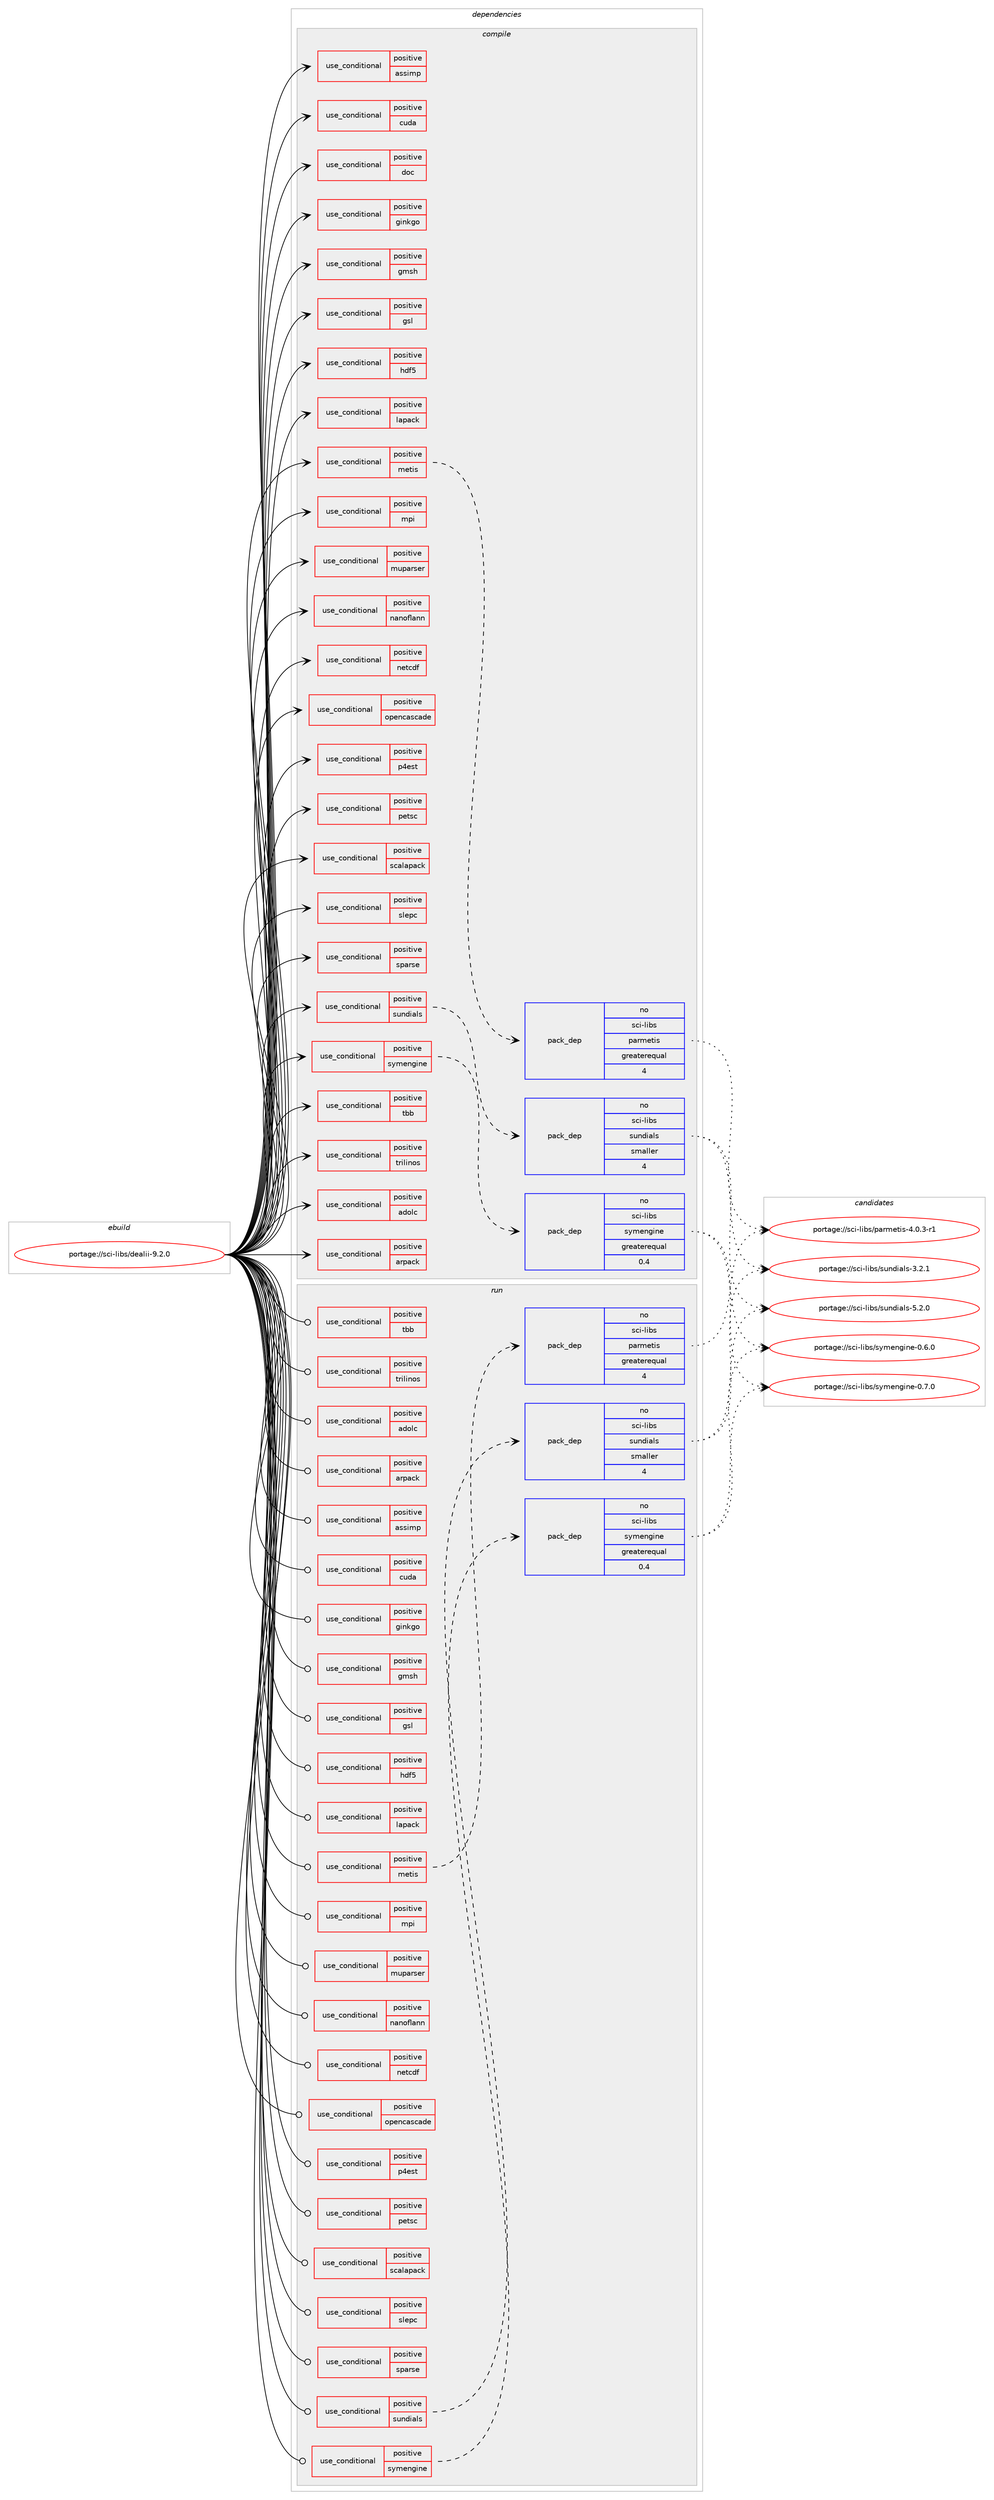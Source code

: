digraph prolog {

# *************
# Graph options
# *************

newrank=true;
concentrate=true;
compound=true;
graph [rankdir=LR,fontname=Helvetica,fontsize=10,ranksep=1.5];#, ranksep=2.5, nodesep=0.2];
edge  [arrowhead=vee];
node  [fontname=Helvetica,fontsize=10];

# **********
# The ebuild
# **********

subgraph cluster_leftcol {
color=gray;
rank=same;
label=<<i>ebuild</i>>;
id [label="portage://sci-libs/dealii-9.2.0", color=red, width=4, href="../sci-libs/dealii-9.2.0.svg"];
}

# ****************
# The dependencies
# ****************

subgraph cluster_midcol {
color=gray;
label=<<i>dependencies</i>>;
subgraph cluster_compile {
fillcolor="#eeeeee";
style=filled;
label=<<i>compile</i>>;
subgraph cond560 {
dependency900 [label=<<TABLE BORDER="0" CELLBORDER="1" CELLSPACING="0" CELLPADDING="4"><TR><TD ROWSPAN="3" CELLPADDING="10">use_conditional</TD></TR><TR><TD>positive</TD></TR><TR><TD>adolc</TD></TR></TABLE>>, shape=none, color=red];
# *** BEGIN UNKNOWN DEPENDENCY TYPE (TODO) ***
# dependency900 -> package_dependency(portage://sci-libs/dealii-9.2.0,install,no,sci-libs,adolc,none,[,,],[],[])
# *** END UNKNOWN DEPENDENCY TYPE (TODO) ***

}
id:e -> dependency900:w [weight=20,style="solid",arrowhead="vee"];
subgraph cond561 {
dependency901 [label=<<TABLE BORDER="0" CELLBORDER="1" CELLSPACING="0" CELLPADDING="4"><TR><TD ROWSPAN="3" CELLPADDING="10">use_conditional</TD></TR><TR><TD>positive</TD></TR><TR><TD>arpack</TD></TR></TABLE>>, shape=none, color=red];
# *** BEGIN UNKNOWN DEPENDENCY TYPE (TODO) ***
# dependency901 -> package_dependency(portage://sci-libs/dealii-9.2.0,install,no,sci-libs,arpack,none,[,,],[],[use(equal(mpi),none)])
# *** END UNKNOWN DEPENDENCY TYPE (TODO) ***

}
id:e -> dependency901:w [weight=20,style="solid",arrowhead="vee"];
subgraph cond562 {
dependency902 [label=<<TABLE BORDER="0" CELLBORDER="1" CELLSPACING="0" CELLPADDING="4"><TR><TD ROWSPAN="3" CELLPADDING="10">use_conditional</TD></TR><TR><TD>positive</TD></TR><TR><TD>assimp</TD></TR></TABLE>>, shape=none, color=red];
# *** BEGIN UNKNOWN DEPENDENCY TYPE (TODO) ***
# dependency902 -> package_dependency(portage://sci-libs/dealii-9.2.0,install,no,media-libs,assimp,none,[,,],[],[])
# *** END UNKNOWN DEPENDENCY TYPE (TODO) ***

}
id:e -> dependency902:w [weight=20,style="solid",arrowhead="vee"];
subgraph cond563 {
dependency903 [label=<<TABLE BORDER="0" CELLBORDER="1" CELLSPACING="0" CELLPADDING="4"><TR><TD ROWSPAN="3" CELLPADDING="10">use_conditional</TD></TR><TR><TD>positive</TD></TR><TR><TD>cuda</TD></TR></TABLE>>, shape=none, color=red];
# *** BEGIN UNKNOWN DEPENDENCY TYPE (TODO) ***
# dependency903 -> package_dependency(portage://sci-libs/dealii-9.2.0,install,no,dev-util,nvidia-cuda-sdk,none,[,,],[],[])
# *** END UNKNOWN DEPENDENCY TYPE (TODO) ***

}
id:e -> dependency903:w [weight=20,style="solid",arrowhead="vee"];
subgraph cond564 {
dependency904 [label=<<TABLE BORDER="0" CELLBORDER="1" CELLSPACING="0" CELLPADDING="4"><TR><TD ROWSPAN="3" CELLPADDING="10">use_conditional</TD></TR><TR><TD>positive</TD></TR><TR><TD>doc</TD></TR></TABLE>>, shape=none, color=red];
# *** BEGIN UNKNOWN DEPENDENCY TYPE (TODO) ***
# dependency904 -> package_dependency(portage://sci-libs/dealii-9.2.0,install,no,app-doc,doxygen,none,[,,],[],[use(enable(dot),none)])
# *** END UNKNOWN DEPENDENCY TYPE (TODO) ***

# *** BEGIN UNKNOWN DEPENDENCY TYPE (TODO) ***
# dependency904 -> package_dependency(portage://sci-libs/dealii-9.2.0,install,no,dev-lang,perl,none,[,,],[],[])
# *** END UNKNOWN DEPENDENCY TYPE (TODO) ***

}
id:e -> dependency904:w [weight=20,style="solid",arrowhead="vee"];
subgraph cond565 {
dependency905 [label=<<TABLE BORDER="0" CELLBORDER="1" CELLSPACING="0" CELLPADDING="4"><TR><TD ROWSPAN="3" CELLPADDING="10">use_conditional</TD></TR><TR><TD>positive</TD></TR><TR><TD>ginkgo</TD></TR></TABLE>>, shape=none, color=red];
# *** BEGIN UNKNOWN DEPENDENCY TYPE (TODO) ***
# dependency905 -> package_dependency(portage://sci-libs/dealii-9.2.0,install,no,sci-libs,ginkgo,none,[,,],[],[])
# *** END UNKNOWN DEPENDENCY TYPE (TODO) ***

}
id:e -> dependency905:w [weight=20,style="solid",arrowhead="vee"];
subgraph cond566 {
dependency906 [label=<<TABLE BORDER="0" CELLBORDER="1" CELLSPACING="0" CELLPADDING="4"><TR><TD ROWSPAN="3" CELLPADDING="10">use_conditional</TD></TR><TR><TD>positive</TD></TR><TR><TD>gmsh</TD></TR></TABLE>>, shape=none, color=red];
# *** BEGIN UNKNOWN DEPENDENCY TYPE (TODO) ***
# dependency906 -> package_dependency(portage://sci-libs/dealii-9.2.0,install,no,sci-libs,gmsh,none,[,,],[],[])
# *** END UNKNOWN DEPENDENCY TYPE (TODO) ***

}
id:e -> dependency906:w [weight=20,style="solid",arrowhead="vee"];
subgraph cond567 {
dependency907 [label=<<TABLE BORDER="0" CELLBORDER="1" CELLSPACING="0" CELLPADDING="4"><TR><TD ROWSPAN="3" CELLPADDING="10">use_conditional</TD></TR><TR><TD>positive</TD></TR><TR><TD>gsl</TD></TR></TABLE>>, shape=none, color=red];
# *** BEGIN UNKNOWN DEPENDENCY TYPE (TODO) ***
# dependency907 -> package_dependency(portage://sci-libs/dealii-9.2.0,install,no,sci-libs,gsl,none,[,,],[],[])
# *** END UNKNOWN DEPENDENCY TYPE (TODO) ***

}
id:e -> dependency907:w [weight=20,style="solid",arrowhead="vee"];
subgraph cond568 {
dependency908 [label=<<TABLE BORDER="0" CELLBORDER="1" CELLSPACING="0" CELLPADDING="4"><TR><TD ROWSPAN="3" CELLPADDING="10">use_conditional</TD></TR><TR><TD>positive</TD></TR><TR><TD>hdf5</TD></TR></TABLE>>, shape=none, color=red];
# *** BEGIN UNKNOWN DEPENDENCY TYPE (TODO) ***
# dependency908 -> package_dependency(portage://sci-libs/dealii-9.2.0,install,no,sci-libs,hdf5,none,[,,],[],[use(equal(mpi),none)])
# *** END UNKNOWN DEPENDENCY TYPE (TODO) ***

}
id:e -> dependency908:w [weight=20,style="solid",arrowhead="vee"];
subgraph cond569 {
dependency909 [label=<<TABLE BORDER="0" CELLBORDER="1" CELLSPACING="0" CELLPADDING="4"><TR><TD ROWSPAN="3" CELLPADDING="10">use_conditional</TD></TR><TR><TD>positive</TD></TR><TR><TD>lapack</TD></TR></TABLE>>, shape=none, color=red];
# *** BEGIN UNKNOWN DEPENDENCY TYPE (TODO) ***
# dependency909 -> package_dependency(portage://sci-libs/dealii-9.2.0,install,no,virtual,lapack,none,[,,],[],[])
# *** END UNKNOWN DEPENDENCY TYPE (TODO) ***

}
id:e -> dependency909:w [weight=20,style="solid",arrowhead="vee"];
subgraph cond570 {
dependency910 [label=<<TABLE BORDER="0" CELLBORDER="1" CELLSPACING="0" CELLPADDING="4"><TR><TD ROWSPAN="3" CELLPADDING="10">use_conditional</TD></TR><TR><TD>positive</TD></TR><TR><TD>metis</TD></TR></TABLE>>, shape=none, color=red];
subgraph pack327 {
dependency911 [label=<<TABLE BORDER="0" CELLBORDER="1" CELLSPACING="0" CELLPADDING="4" WIDTH="220"><TR><TD ROWSPAN="6" CELLPADDING="30">pack_dep</TD></TR><TR><TD WIDTH="110">no</TD></TR><TR><TD>sci-libs</TD></TR><TR><TD>parmetis</TD></TR><TR><TD>greaterequal</TD></TR><TR><TD>4</TD></TR></TABLE>>, shape=none, color=blue];
}
dependency910:e -> dependency911:w [weight=20,style="dashed",arrowhead="vee"];
}
id:e -> dependency910:w [weight=20,style="solid",arrowhead="vee"];
subgraph cond571 {
dependency912 [label=<<TABLE BORDER="0" CELLBORDER="1" CELLSPACING="0" CELLPADDING="4"><TR><TD ROWSPAN="3" CELLPADDING="10">use_conditional</TD></TR><TR><TD>positive</TD></TR><TR><TD>mpi</TD></TR></TABLE>>, shape=none, color=red];
# *** BEGIN UNKNOWN DEPENDENCY TYPE (TODO) ***
# dependency912 -> package_dependency(portage://sci-libs/dealii-9.2.0,install,no,virtual,mpi,none,[,,],[],[])
# *** END UNKNOWN DEPENDENCY TYPE (TODO) ***

}
id:e -> dependency912:w [weight=20,style="solid",arrowhead="vee"];
subgraph cond572 {
dependency913 [label=<<TABLE BORDER="0" CELLBORDER="1" CELLSPACING="0" CELLPADDING="4"><TR><TD ROWSPAN="3" CELLPADDING="10">use_conditional</TD></TR><TR><TD>positive</TD></TR><TR><TD>muparser</TD></TR></TABLE>>, shape=none, color=red];
# *** BEGIN UNKNOWN DEPENDENCY TYPE (TODO) ***
# dependency913 -> package_dependency(portage://sci-libs/dealii-9.2.0,install,no,dev-cpp,muParser,none,[,,],[],[])
# *** END UNKNOWN DEPENDENCY TYPE (TODO) ***

}
id:e -> dependency913:w [weight=20,style="solid",arrowhead="vee"];
subgraph cond573 {
dependency914 [label=<<TABLE BORDER="0" CELLBORDER="1" CELLSPACING="0" CELLPADDING="4"><TR><TD ROWSPAN="3" CELLPADDING="10">use_conditional</TD></TR><TR><TD>positive</TD></TR><TR><TD>nanoflann</TD></TR></TABLE>>, shape=none, color=red];
# *** BEGIN UNKNOWN DEPENDENCY TYPE (TODO) ***
# dependency914 -> package_dependency(portage://sci-libs/dealii-9.2.0,install,no,sci-libs,nanoflann,none,[,,],[],[])
# *** END UNKNOWN DEPENDENCY TYPE (TODO) ***

}
id:e -> dependency914:w [weight=20,style="solid",arrowhead="vee"];
subgraph cond574 {
dependency915 [label=<<TABLE BORDER="0" CELLBORDER="1" CELLSPACING="0" CELLPADDING="4"><TR><TD ROWSPAN="3" CELLPADDING="10">use_conditional</TD></TR><TR><TD>positive</TD></TR><TR><TD>netcdf</TD></TR></TABLE>>, shape=none, color=red];
# *** BEGIN UNKNOWN DEPENDENCY TYPE (TODO) ***
# dependency915 -> package_dependency(portage://sci-libs/dealii-9.2.0,install,no,sci-libs,netcdf-cxx,none,[,,],[slot(0)],[])
# *** END UNKNOWN DEPENDENCY TYPE (TODO) ***

}
id:e -> dependency915:w [weight=20,style="solid",arrowhead="vee"];
subgraph cond575 {
dependency916 [label=<<TABLE BORDER="0" CELLBORDER="1" CELLSPACING="0" CELLPADDING="4"><TR><TD ROWSPAN="3" CELLPADDING="10">use_conditional</TD></TR><TR><TD>positive</TD></TR><TR><TD>opencascade</TD></TR></TABLE>>, shape=none, color=red];
# *** BEGIN UNKNOWN DEPENDENCY TYPE (TODO) ***
# dependency916 -> package_dependency(portage://sci-libs/dealii-9.2.0,install,no,sci-libs,opencascade,none,[,,],any_different_slot,[])
# *** END UNKNOWN DEPENDENCY TYPE (TODO) ***

}
id:e -> dependency916:w [weight=20,style="solid",arrowhead="vee"];
subgraph cond576 {
dependency917 [label=<<TABLE BORDER="0" CELLBORDER="1" CELLSPACING="0" CELLPADDING="4"><TR><TD ROWSPAN="3" CELLPADDING="10">use_conditional</TD></TR><TR><TD>positive</TD></TR><TR><TD>p4est</TD></TR></TABLE>>, shape=none, color=red];
# *** BEGIN UNKNOWN DEPENDENCY TYPE (TODO) ***
# dependency917 -> package_dependency(portage://sci-libs/dealii-9.2.0,install,no,sci-libs,p4est,none,[,,],[],[use(enable(mpi),none)])
# *** END UNKNOWN DEPENDENCY TYPE (TODO) ***

}
id:e -> dependency917:w [weight=20,style="solid",arrowhead="vee"];
subgraph cond577 {
dependency918 [label=<<TABLE BORDER="0" CELLBORDER="1" CELLSPACING="0" CELLPADDING="4"><TR><TD ROWSPAN="3" CELLPADDING="10">use_conditional</TD></TR><TR><TD>positive</TD></TR><TR><TD>petsc</TD></TR></TABLE>>, shape=none, color=red];
# *** BEGIN UNKNOWN DEPENDENCY TYPE (TODO) ***
# dependency918 -> package_dependency(portage://sci-libs/dealii-9.2.0,install,no,sci-mathematics,petsc,none,[,,],[],[use(equal(mpi),none)])
# *** END UNKNOWN DEPENDENCY TYPE (TODO) ***

}
id:e -> dependency918:w [weight=20,style="solid",arrowhead="vee"];
subgraph cond578 {
dependency919 [label=<<TABLE BORDER="0" CELLBORDER="1" CELLSPACING="0" CELLPADDING="4"><TR><TD ROWSPAN="3" CELLPADDING="10">use_conditional</TD></TR><TR><TD>positive</TD></TR><TR><TD>scalapack</TD></TR></TABLE>>, shape=none, color=red];
# *** BEGIN UNKNOWN DEPENDENCY TYPE (TODO) ***
# dependency919 -> package_dependency(portage://sci-libs/dealii-9.2.0,install,no,sci-libs,scalapack,none,[,,],[],[])
# *** END UNKNOWN DEPENDENCY TYPE (TODO) ***

}
id:e -> dependency919:w [weight=20,style="solid",arrowhead="vee"];
subgraph cond579 {
dependency920 [label=<<TABLE BORDER="0" CELLBORDER="1" CELLSPACING="0" CELLPADDING="4"><TR><TD ROWSPAN="3" CELLPADDING="10">use_conditional</TD></TR><TR><TD>positive</TD></TR><TR><TD>slepc</TD></TR></TABLE>>, shape=none, color=red];
# *** BEGIN UNKNOWN DEPENDENCY TYPE (TODO) ***
# dependency920 -> package_dependency(portage://sci-libs/dealii-9.2.0,install,no,sci-mathematics,slepc,none,[,,],[],[use(equal(mpi),none)])
# *** END UNKNOWN DEPENDENCY TYPE (TODO) ***

}
id:e -> dependency920:w [weight=20,style="solid",arrowhead="vee"];
subgraph cond580 {
dependency921 [label=<<TABLE BORDER="0" CELLBORDER="1" CELLSPACING="0" CELLPADDING="4"><TR><TD ROWSPAN="3" CELLPADDING="10">use_conditional</TD></TR><TR><TD>positive</TD></TR><TR><TD>sparse</TD></TR></TABLE>>, shape=none, color=red];
# *** BEGIN UNKNOWN DEPENDENCY TYPE (TODO) ***
# dependency921 -> package_dependency(portage://sci-libs/dealii-9.2.0,install,no,sci-libs,umfpack,none,[,,],[],[])
# *** END UNKNOWN DEPENDENCY TYPE (TODO) ***

}
id:e -> dependency921:w [weight=20,style="solid",arrowhead="vee"];
subgraph cond581 {
dependency922 [label=<<TABLE BORDER="0" CELLBORDER="1" CELLSPACING="0" CELLPADDING="4"><TR><TD ROWSPAN="3" CELLPADDING="10">use_conditional</TD></TR><TR><TD>positive</TD></TR><TR><TD>sundials</TD></TR></TABLE>>, shape=none, color=red];
subgraph pack328 {
dependency923 [label=<<TABLE BORDER="0" CELLBORDER="1" CELLSPACING="0" CELLPADDING="4" WIDTH="220"><TR><TD ROWSPAN="6" CELLPADDING="30">pack_dep</TD></TR><TR><TD WIDTH="110">no</TD></TR><TR><TD>sci-libs</TD></TR><TR><TD>sundials</TD></TR><TR><TD>smaller</TD></TR><TR><TD>4</TD></TR></TABLE>>, shape=none, color=blue];
}
dependency922:e -> dependency923:w [weight=20,style="dashed",arrowhead="vee"];
}
id:e -> dependency922:w [weight=20,style="solid",arrowhead="vee"];
subgraph cond582 {
dependency924 [label=<<TABLE BORDER="0" CELLBORDER="1" CELLSPACING="0" CELLPADDING="4"><TR><TD ROWSPAN="3" CELLPADDING="10">use_conditional</TD></TR><TR><TD>positive</TD></TR><TR><TD>symengine</TD></TR></TABLE>>, shape=none, color=red];
subgraph pack329 {
dependency925 [label=<<TABLE BORDER="0" CELLBORDER="1" CELLSPACING="0" CELLPADDING="4" WIDTH="220"><TR><TD ROWSPAN="6" CELLPADDING="30">pack_dep</TD></TR><TR><TD WIDTH="110">no</TD></TR><TR><TD>sci-libs</TD></TR><TR><TD>symengine</TD></TR><TR><TD>greaterequal</TD></TR><TR><TD>0.4</TD></TR></TABLE>>, shape=none, color=blue];
}
dependency924:e -> dependency925:w [weight=20,style="dashed",arrowhead="vee"];
}
id:e -> dependency924:w [weight=20,style="solid",arrowhead="vee"];
subgraph cond583 {
dependency926 [label=<<TABLE BORDER="0" CELLBORDER="1" CELLSPACING="0" CELLPADDING="4"><TR><TD ROWSPAN="3" CELLPADDING="10">use_conditional</TD></TR><TR><TD>positive</TD></TR><TR><TD>tbb</TD></TR></TABLE>>, shape=none, color=red];
# *** BEGIN UNKNOWN DEPENDENCY TYPE (TODO) ***
# dependency926 -> package_dependency(portage://sci-libs/dealii-9.2.0,install,no,dev-cpp,tbb,none,[,,],[],[])
# *** END UNKNOWN DEPENDENCY TYPE (TODO) ***

}
id:e -> dependency926:w [weight=20,style="solid",arrowhead="vee"];
subgraph cond584 {
dependency927 [label=<<TABLE BORDER="0" CELLBORDER="1" CELLSPACING="0" CELLPADDING="4"><TR><TD ROWSPAN="3" CELLPADDING="10">use_conditional</TD></TR><TR><TD>positive</TD></TR><TR><TD>trilinos</TD></TR></TABLE>>, shape=none, color=red];
# *** BEGIN UNKNOWN DEPENDENCY TYPE (TODO) ***
# dependency927 -> package_dependency(portage://sci-libs/dealii-9.2.0,install,no,sci-libs,trilinos,none,[,,],[],[])
# *** END UNKNOWN DEPENDENCY TYPE (TODO) ***

}
id:e -> dependency927:w [weight=20,style="solid",arrowhead="vee"];
# *** BEGIN UNKNOWN DEPENDENCY TYPE (TODO) ***
# id -> package_dependency(portage://sci-libs/dealii-9.2.0,install,no,app-arch,bzip2,none,[,,],[],[])
# *** END UNKNOWN DEPENDENCY TYPE (TODO) ***

# *** BEGIN UNKNOWN DEPENDENCY TYPE (TODO) ***
# id -> package_dependency(portage://sci-libs/dealii-9.2.0,install,no,dev-libs,boost,none,[,,],[],[])
# *** END UNKNOWN DEPENDENCY TYPE (TODO) ***

# *** BEGIN UNKNOWN DEPENDENCY TYPE (TODO) ***
# id -> package_dependency(portage://sci-libs/dealii-9.2.0,install,no,sys-libs,zlib,none,[,,],[],[])
# *** END UNKNOWN DEPENDENCY TYPE (TODO) ***

# *** BEGIN UNKNOWN DEPENDENCY TYPE (TODO) ***
# id -> package_dependency(portage://sci-libs/dealii-9.2.0,install,no,virtual,pkgconfig,none,[,,],[],[])
# *** END UNKNOWN DEPENDENCY TYPE (TODO) ***

}
subgraph cluster_compileandrun {
fillcolor="#eeeeee";
style=filled;
label=<<i>compile and run</i>>;
}
subgraph cluster_run {
fillcolor="#eeeeee";
style=filled;
label=<<i>run</i>>;
subgraph cond585 {
dependency928 [label=<<TABLE BORDER="0" CELLBORDER="1" CELLSPACING="0" CELLPADDING="4"><TR><TD ROWSPAN="3" CELLPADDING="10">use_conditional</TD></TR><TR><TD>positive</TD></TR><TR><TD>adolc</TD></TR></TABLE>>, shape=none, color=red];
# *** BEGIN UNKNOWN DEPENDENCY TYPE (TODO) ***
# dependency928 -> package_dependency(portage://sci-libs/dealii-9.2.0,run,no,sci-libs,adolc,none,[,,],[],[])
# *** END UNKNOWN DEPENDENCY TYPE (TODO) ***

}
id:e -> dependency928:w [weight=20,style="solid",arrowhead="odot"];
subgraph cond586 {
dependency929 [label=<<TABLE BORDER="0" CELLBORDER="1" CELLSPACING="0" CELLPADDING="4"><TR><TD ROWSPAN="3" CELLPADDING="10">use_conditional</TD></TR><TR><TD>positive</TD></TR><TR><TD>arpack</TD></TR></TABLE>>, shape=none, color=red];
# *** BEGIN UNKNOWN DEPENDENCY TYPE (TODO) ***
# dependency929 -> package_dependency(portage://sci-libs/dealii-9.2.0,run,no,sci-libs,arpack,none,[,,],[],[use(equal(mpi),none)])
# *** END UNKNOWN DEPENDENCY TYPE (TODO) ***

}
id:e -> dependency929:w [weight=20,style="solid",arrowhead="odot"];
subgraph cond587 {
dependency930 [label=<<TABLE BORDER="0" CELLBORDER="1" CELLSPACING="0" CELLPADDING="4"><TR><TD ROWSPAN="3" CELLPADDING="10">use_conditional</TD></TR><TR><TD>positive</TD></TR><TR><TD>assimp</TD></TR></TABLE>>, shape=none, color=red];
# *** BEGIN UNKNOWN DEPENDENCY TYPE (TODO) ***
# dependency930 -> package_dependency(portage://sci-libs/dealii-9.2.0,run,no,media-libs,assimp,none,[,,],[],[])
# *** END UNKNOWN DEPENDENCY TYPE (TODO) ***

}
id:e -> dependency930:w [weight=20,style="solid",arrowhead="odot"];
subgraph cond588 {
dependency931 [label=<<TABLE BORDER="0" CELLBORDER="1" CELLSPACING="0" CELLPADDING="4"><TR><TD ROWSPAN="3" CELLPADDING="10">use_conditional</TD></TR><TR><TD>positive</TD></TR><TR><TD>cuda</TD></TR></TABLE>>, shape=none, color=red];
# *** BEGIN UNKNOWN DEPENDENCY TYPE (TODO) ***
# dependency931 -> package_dependency(portage://sci-libs/dealii-9.2.0,run,no,dev-util,nvidia-cuda-sdk,none,[,,],[],[])
# *** END UNKNOWN DEPENDENCY TYPE (TODO) ***

}
id:e -> dependency931:w [weight=20,style="solid",arrowhead="odot"];
subgraph cond589 {
dependency932 [label=<<TABLE BORDER="0" CELLBORDER="1" CELLSPACING="0" CELLPADDING="4"><TR><TD ROWSPAN="3" CELLPADDING="10">use_conditional</TD></TR><TR><TD>positive</TD></TR><TR><TD>ginkgo</TD></TR></TABLE>>, shape=none, color=red];
# *** BEGIN UNKNOWN DEPENDENCY TYPE (TODO) ***
# dependency932 -> package_dependency(portage://sci-libs/dealii-9.2.0,run,no,sci-libs,ginkgo,none,[,,],[],[])
# *** END UNKNOWN DEPENDENCY TYPE (TODO) ***

}
id:e -> dependency932:w [weight=20,style="solid",arrowhead="odot"];
subgraph cond590 {
dependency933 [label=<<TABLE BORDER="0" CELLBORDER="1" CELLSPACING="0" CELLPADDING="4"><TR><TD ROWSPAN="3" CELLPADDING="10">use_conditional</TD></TR><TR><TD>positive</TD></TR><TR><TD>gmsh</TD></TR></TABLE>>, shape=none, color=red];
# *** BEGIN UNKNOWN DEPENDENCY TYPE (TODO) ***
# dependency933 -> package_dependency(portage://sci-libs/dealii-9.2.0,run,no,sci-libs,gmsh,none,[,,],[],[])
# *** END UNKNOWN DEPENDENCY TYPE (TODO) ***

}
id:e -> dependency933:w [weight=20,style="solid",arrowhead="odot"];
subgraph cond591 {
dependency934 [label=<<TABLE BORDER="0" CELLBORDER="1" CELLSPACING="0" CELLPADDING="4"><TR><TD ROWSPAN="3" CELLPADDING="10">use_conditional</TD></TR><TR><TD>positive</TD></TR><TR><TD>gsl</TD></TR></TABLE>>, shape=none, color=red];
# *** BEGIN UNKNOWN DEPENDENCY TYPE (TODO) ***
# dependency934 -> package_dependency(portage://sci-libs/dealii-9.2.0,run,no,sci-libs,gsl,none,[,,],[],[])
# *** END UNKNOWN DEPENDENCY TYPE (TODO) ***

}
id:e -> dependency934:w [weight=20,style="solid",arrowhead="odot"];
subgraph cond592 {
dependency935 [label=<<TABLE BORDER="0" CELLBORDER="1" CELLSPACING="0" CELLPADDING="4"><TR><TD ROWSPAN="3" CELLPADDING="10">use_conditional</TD></TR><TR><TD>positive</TD></TR><TR><TD>hdf5</TD></TR></TABLE>>, shape=none, color=red];
# *** BEGIN UNKNOWN DEPENDENCY TYPE (TODO) ***
# dependency935 -> package_dependency(portage://sci-libs/dealii-9.2.0,run,no,sci-libs,hdf5,none,[,,],[],[use(equal(mpi),none)])
# *** END UNKNOWN DEPENDENCY TYPE (TODO) ***

}
id:e -> dependency935:w [weight=20,style="solid",arrowhead="odot"];
subgraph cond593 {
dependency936 [label=<<TABLE BORDER="0" CELLBORDER="1" CELLSPACING="0" CELLPADDING="4"><TR><TD ROWSPAN="3" CELLPADDING="10">use_conditional</TD></TR><TR><TD>positive</TD></TR><TR><TD>lapack</TD></TR></TABLE>>, shape=none, color=red];
# *** BEGIN UNKNOWN DEPENDENCY TYPE (TODO) ***
# dependency936 -> package_dependency(portage://sci-libs/dealii-9.2.0,run,no,virtual,lapack,none,[,,],[],[])
# *** END UNKNOWN DEPENDENCY TYPE (TODO) ***

}
id:e -> dependency936:w [weight=20,style="solid",arrowhead="odot"];
subgraph cond594 {
dependency937 [label=<<TABLE BORDER="0" CELLBORDER="1" CELLSPACING="0" CELLPADDING="4"><TR><TD ROWSPAN="3" CELLPADDING="10">use_conditional</TD></TR><TR><TD>positive</TD></TR><TR><TD>metis</TD></TR></TABLE>>, shape=none, color=red];
subgraph pack330 {
dependency938 [label=<<TABLE BORDER="0" CELLBORDER="1" CELLSPACING="0" CELLPADDING="4" WIDTH="220"><TR><TD ROWSPAN="6" CELLPADDING="30">pack_dep</TD></TR><TR><TD WIDTH="110">no</TD></TR><TR><TD>sci-libs</TD></TR><TR><TD>parmetis</TD></TR><TR><TD>greaterequal</TD></TR><TR><TD>4</TD></TR></TABLE>>, shape=none, color=blue];
}
dependency937:e -> dependency938:w [weight=20,style="dashed",arrowhead="vee"];
}
id:e -> dependency937:w [weight=20,style="solid",arrowhead="odot"];
subgraph cond595 {
dependency939 [label=<<TABLE BORDER="0" CELLBORDER="1" CELLSPACING="0" CELLPADDING="4"><TR><TD ROWSPAN="3" CELLPADDING="10">use_conditional</TD></TR><TR><TD>positive</TD></TR><TR><TD>mpi</TD></TR></TABLE>>, shape=none, color=red];
# *** BEGIN UNKNOWN DEPENDENCY TYPE (TODO) ***
# dependency939 -> package_dependency(portage://sci-libs/dealii-9.2.0,run,no,virtual,mpi,none,[,,],[],[])
# *** END UNKNOWN DEPENDENCY TYPE (TODO) ***

}
id:e -> dependency939:w [weight=20,style="solid",arrowhead="odot"];
subgraph cond596 {
dependency940 [label=<<TABLE BORDER="0" CELLBORDER="1" CELLSPACING="0" CELLPADDING="4"><TR><TD ROWSPAN="3" CELLPADDING="10">use_conditional</TD></TR><TR><TD>positive</TD></TR><TR><TD>muparser</TD></TR></TABLE>>, shape=none, color=red];
# *** BEGIN UNKNOWN DEPENDENCY TYPE (TODO) ***
# dependency940 -> package_dependency(portage://sci-libs/dealii-9.2.0,run,no,dev-cpp,muParser,none,[,,],[],[])
# *** END UNKNOWN DEPENDENCY TYPE (TODO) ***

}
id:e -> dependency940:w [weight=20,style="solid",arrowhead="odot"];
subgraph cond597 {
dependency941 [label=<<TABLE BORDER="0" CELLBORDER="1" CELLSPACING="0" CELLPADDING="4"><TR><TD ROWSPAN="3" CELLPADDING="10">use_conditional</TD></TR><TR><TD>positive</TD></TR><TR><TD>nanoflann</TD></TR></TABLE>>, shape=none, color=red];
# *** BEGIN UNKNOWN DEPENDENCY TYPE (TODO) ***
# dependency941 -> package_dependency(portage://sci-libs/dealii-9.2.0,run,no,sci-libs,nanoflann,none,[,,],[],[])
# *** END UNKNOWN DEPENDENCY TYPE (TODO) ***

}
id:e -> dependency941:w [weight=20,style="solid",arrowhead="odot"];
subgraph cond598 {
dependency942 [label=<<TABLE BORDER="0" CELLBORDER="1" CELLSPACING="0" CELLPADDING="4"><TR><TD ROWSPAN="3" CELLPADDING="10">use_conditional</TD></TR><TR><TD>positive</TD></TR><TR><TD>netcdf</TD></TR></TABLE>>, shape=none, color=red];
# *** BEGIN UNKNOWN DEPENDENCY TYPE (TODO) ***
# dependency942 -> package_dependency(portage://sci-libs/dealii-9.2.0,run,no,sci-libs,netcdf-cxx,none,[,,],[slot(0)],[])
# *** END UNKNOWN DEPENDENCY TYPE (TODO) ***

}
id:e -> dependency942:w [weight=20,style="solid",arrowhead="odot"];
subgraph cond599 {
dependency943 [label=<<TABLE BORDER="0" CELLBORDER="1" CELLSPACING="0" CELLPADDING="4"><TR><TD ROWSPAN="3" CELLPADDING="10">use_conditional</TD></TR><TR><TD>positive</TD></TR><TR><TD>opencascade</TD></TR></TABLE>>, shape=none, color=red];
# *** BEGIN UNKNOWN DEPENDENCY TYPE (TODO) ***
# dependency943 -> package_dependency(portage://sci-libs/dealii-9.2.0,run,no,sci-libs,opencascade,none,[,,],any_different_slot,[])
# *** END UNKNOWN DEPENDENCY TYPE (TODO) ***

}
id:e -> dependency943:w [weight=20,style="solid",arrowhead="odot"];
subgraph cond600 {
dependency944 [label=<<TABLE BORDER="0" CELLBORDER="1" CELLSPACING="0" CELLPADDING="4"><TR><TD ROWSPAN="3" CELLPADDING="10">use_conditional</TD></TR><TR><TD>positive</TD></TR><TR><TD>p4est</TD></TR></TABLE>>, shape=none, color=red];
# *** BEGIN UNKNOWN DEPENDENCY TYPE (TODO) ***
# dependency944 -> package_dependency(portage://sci-libs/dealii-9.2.0,run,no,sci-libs,p4est,none,[,,],[],[use(enable(mpi),none)])
# *** END UNKNOWN DEPENDENCY TYPE (TODO) ***

}
id:e -> dependency944:w [weight=20,style="solid",arrowhead="odot"];
subgraph cond601 {
dependency945 [label=<<TABLE BORDER="0" CELLBORDER="1" CELLSPACING="0" CELLPADDING="4"><TR><TD ROWSPAN="3" CELLPADDING="10">use_conditional</TD></TR><TR><TD>positive</TD></TR><TR><TD>petsc</TD></TR></TABLE>>, shape=none, color=red];
# *** BEGIN UNKNOWN DEPENDENCY TYPE (TODO) ***
# dependency945 -> package_dependency(portage://sci-libs/dealii-9.2.0,run,no,sci-mathematics,petsc,none,[,,],[],[use(equal(mpi),none)])
# *** END UNKNOWN DEPENDENCY TYPE (TODO) ***

}
id:e -> dependency945:w [weight=20,style="solid",arrowhead="odot"];
subgraph cond602 {
dependency946 [label=<<TABLE BORDER="0" CELLBORDER="1" CELLSPACING="0" CELLPADDING="4"><TR><TD ROWSPAN="3" CELLPADDING="10">use_conditional</TD></TR><TR><TD>positive</TD></TR><TR><TD>scalapack</TD></TR></TABLE>>, shape=none, color=red];
# *** BEGIN UNKNOWN DEPENDENCY TYPE (TODO) ***
# dependency946 -> package_dependency(portage://sci-libs/dealii-9.2.0,run,no,sci-libs,scalapack,none,[,,],[],[])
# *** END UNKNOWN DEPENDENCY TYPE (TODO) ***

}
id:e -> dependency946:w [weight=20,style="solid",arrowhead="odot"];
subgraph cond603 {
dependency947 [label=<<TABLE BORDER="0" CELLBORDER="1" CELLSPACING="0" CELLPADDING="4"><TR><TD ROWSPAN="3" CELLPADDING="10">use_conditional</TD></TR><TR><TD>positive</TD></TR><TR><TD>slepc</TD></TR></TABLE>>, shape=none, color=red];
# *** BEGIN UNKNOWN DEPENDENCY TYPE (TODO) ***
# dependency947 -> package_dependency(portage://sci-libs/dealii-9.2.0,run,no,sci-mathematics,slepc,none,[,,],[],[use(equal(mpi),none)])
# *** END UNKNOWN DEPENDENCY TYPE (TODO) ***

}
id:e -> dependency947:w [weight=20,style="solid",arrowhead="odot"];
subgraph cond604 {
dependency948 [label=<<TABLE BORDER="0" CELLBORDER="1" CELLSPACING="0" CELLPADDING="4"><TR><TD ROWSPAN="3" CELLPADDING="10">use_conditional</TD></TR><TR><TD>positive</TD></TR><TR><TD>sparse</TD></TR></TABLE>>, shape=none, color=red];
# *** BEGIN UNKNOWN DEPENDENCY TYPE (TODO) ***
# dependency948 -> package_dependency(portage://sci-libs/dealii-9.2.0,run,no,sci-libs,umfpack,none,[,,],[],[])
# *** END UNKNOWN DEPENDENCY TYPE (TODO) ***

}
id:e -> dependency948:w [weight=20,style="solid",arrowhead="odot"];
subgraph cond605 {
dependency949 [label=<<TABLE BORDER="0" CELLBORDER="1" CELLSPACING="0" CELLPADDING="4"><TR><TD ROWSPAN="3" CELLPADDING="10">use_conditional</TD></TR><TR><TD>positive</TD></TR><TR><TD>sundials</TD></TR></TABLE>>, shape=none, color=red];
subgraph pack331 {
dependency950 [label=<<TABLE BORDER="0" CELLBORDER="1" CELLSPACING="0" CELLPADDING="4" WIDTH="220"><TR><TD ROWSPAN="6" CELLPADDING="30">pack_dep</TD></TR><TR><TD WIDTH="110">no</TD></TR><TR><TD>sci-libs</TD></TR><TR><TD>sundials</TD></TR><TR><TD>smaller</TD></TR><TR><TD>4</TD></TR></TABLE>>, shape=none, color=blue];
}
dependency949:e -> dependency950:w [weight=20,style="dashed",arrowhead="vee"];
}
id:e -> dependency949:w [weight=20,style="solid",arrowhead="odot"];
subgraph cond606 {
dependency951 [label=<<TABLE BORDER="0" CELLBORDER="1" CELLSPACING="0" CELLPADDING="4"><TR><TD ROWSPAN="3" CELLPADDING="10">use_conditional</TD></TR><TR><TD>positive</TD></TR><TR><TD>symengine</TD></TR></TABLE>>, shape=none, color=red];
subgraph pack332 {
dependency952 [label=<<TABLE BORDER="0" CELLBORDER="1" CELLSPACING="0" CELLPADDING="4" WIDTH="220"><TR><TD ROWSPAN="6" CELLPADDING="30">pack_dep</TD></TR><TR><TD WIDTH="110">no</TD></TR><TR><TD>sci-libs</TD></TR><TR><TD>symengine</TD></TR><TR><TD>greaterequal</TD></TR><TR><TD>0.4</TD></TR></TABLE>>, shape=none, color=blue];
}
dependency951:e -> dependency952:w [weight=20,style="dashed",arrowhead="vee"];
}
id:e -> dependency951:w [weight=20,style="solid",arrowhead="odot"];
subgraph cond607 {
dependency953 [label=<<TABLE BORDER="0" CELLBORDER="1" CELLSPACING="0" CELLPADDING="4"><TR><TD ROWSPAN="3" CELLPADDING="10">use_conditional</TD></TR><TR><TD>positive</TD></TR><TR><TD>tbb</TD></TR></TABLE>>, shape=none, color=red];
# *** BEGIN UNKNOWN DEPENDENCY TYPE (TODO) ***
# dependency953 -> package_dependency(portage://sci-libs/dealii-9.2.0,run,no,dev-cpp,tbb,none,[,,],[],[])
# *** END UNKNOWN DEPENDENCY TYPE (TODO) ***

}
id:e -> dependency953:w [weight=20,style="solid",arrowhead="odot"];
subgraph cond608 {
dependency954 [label=<<TABLE BORDER="0" CELLBORDER="1" CELLSPACING="0" CELLPADDING="4"><TR><TD ROWSPAN="3" CELLPADDING="10">use_conditional</TD></TR><TR><TD>positive</TD></TR><TR><TD>trilinos</TD></TR></TABLE>>, shape=none, color=red];
# *** BEGIN UNKNOWN DEPENDENCY TYPE (TODO) ***
# dependency954 -> package_dependency(portage://sci-libs/dealii-9.2.0,run,no,sci-libs,trilinos,none,[,,],[],[])
# *** END UNKNOWN DEPENDENCY TYPE (TODO) ***

}
id:e -> dependency954:w [weight=20,style="solid",arrowhead="odot"];
# *** BEGIN UNKNOWN DEPENDENCY TYPE (TODO) ***
# id -> package_dependency(portage://sci-libs/dealii-9.2.0,run,no,app-arch,bzip2,none,[,,],[],[])
# *** END UNKNOWN DEPENDENCY TYPE (TODO) ***

# *** BEGIN UNKNOWN DEPENDENCY TYPE (TODO) ***
# id -> package_dependency(portage://sci-libs/dealii-9.2.0,run,no,dev-libs,boost,none,[,,],[],[])
# *** END UNKNOWN DEPENDENCY TYPE (TODO) ***

# *** BEGIN UNKNOWN DEPENDENCY TYPE (TODO) ***
# id -> package_dependency(portage://sci-libs/dealii-9.2.0,run,no,sys-libs,zlib,none,[,,],[],[])
# *** END UNKNOWN DEPENDENCY TYPE (TODO) ***

}
}

# **************
# The candidates
# **************

subgraph cluster_choices {
rank=same;
color=gray;
label=<<i>candidates</i>>;

subgraph choice327 {
color=black;
nodesep=1;
choice11599105451081059811547112971141091011161051154552464846514511449 [label="portage://sci-libs/parmetis-4.0.3-r1", color=red, width=4,href="../sci-libs/parmetis-4.0.3-r1.svg"];
dependency911:e -> choice11599105451081059811547112971141091011161051154552464846514511449:w [style=dotted,weight="100"];
}
subgraph choice328 {
color=black;
nodesep=1;
choice1159910545108105981154711511711010010597108115455146504649 [label="portage://sci-libs/sundials-3.2.1", color=red, width=4,href="../sci-libs/sundials-3.2.1.svg"];
choice1159910545108105981154711511711010010597108115455346504648 [label="portage://sci-libs/sundials-5.2.0", color=red, width=4,href="../sci-libs/sundials-5.2.0.svg"];
dependency923:e -> choice1159910545108105981154711511711010010597108115455146504649:w [style=dotted,weight="100"];
dependency923:e -> choice1159910545108105981154711511711010010597108115455346504648:w [style=dotted,weight="100"];
}
subgraph choice329 {
color=black;
nodesep=1;
choice11599105451081059811547115121109101110103105110101454846544648 [label="portage://sci-libs/symengine-0.6.0", color=red, width=4,href="../sci-libs/symengine-0.6.0.svg"];
choice11599105451081059811547115121109101110103105110101454846554648 [label="portage://sci-libs/symengine-0.7.0", color=red, width=4,href="../sci-libs/symengine-0.7.0.svg"];
dependency925:e -> choice11599105451081059811547115121109101110103105110101454846544648:w [style=dotted,weight="100"];
dependency925:e -> choice11599105451081059811547115121109101110103105110101454846554648:w [style=dotted,weight="100"];
}
subgraph choice330 {
color=black;
nodesep=1;
choice11599105451081059811547112971141091011161051154552464846514511449 [label="portage://sci-libs/parmetis-4.0.3-r1", color=red, width=4,href="../sci-libs/parmetis-4.0.3-r1.svg"];
dependency938:e -> choice11599105451081059811547112971141091011161051154552464846514511449:w [style=dotted,weight="100"];
}
subgraph choice331 {
color=black;
nodesep=1;
choice1159910545108105981154711511711010010597108115455146504649 [label="portage://sci-libs/sundials-3.2.1", color=red, width=4,href="../sci-libs/sundials-3.2.1.svg"];
choice1159910545108105981154711511711010010597108115455346504648 [label="portage://sci-libs/sundials-5.2.0", color=red, width=4,href="../sci-libs/sundials-5.2.0.svg"];
dependency950:e -> choice1159910545108105981154711511711010010597108115455146504649:w [style=dotted,weight="100"];
dependency950:e -> choice1159910545108105981154711511711010010597108115455346504648:w [style=dotted,weight="100"];
}
subgraph choice332 {
color=black;
nodesep=1;
choice11599105451081059811547115121109101110103105110101454846544648 [label="portage://sci-libs/symengine-0.6.0", color=red, width=4,href="../sci-libs/symengine-0.6.0.svg"];
choice11599105451081059811547115121109101110103105110101454846554648 [label="portage://sci-libs/symengine-0.7.0", color=red, width=4,href="../sci-libs/symengine-0.7.0.svg"];
dependency952:e -> choice11599105451081059811547115121109101110103105110101454846544648:w [style=dotted,weight="100"];
dependency952:e -> choice11599105451081059811547115121109101110103105110101454846554648:w [style=dotted,weight="100"];
}
}

}
